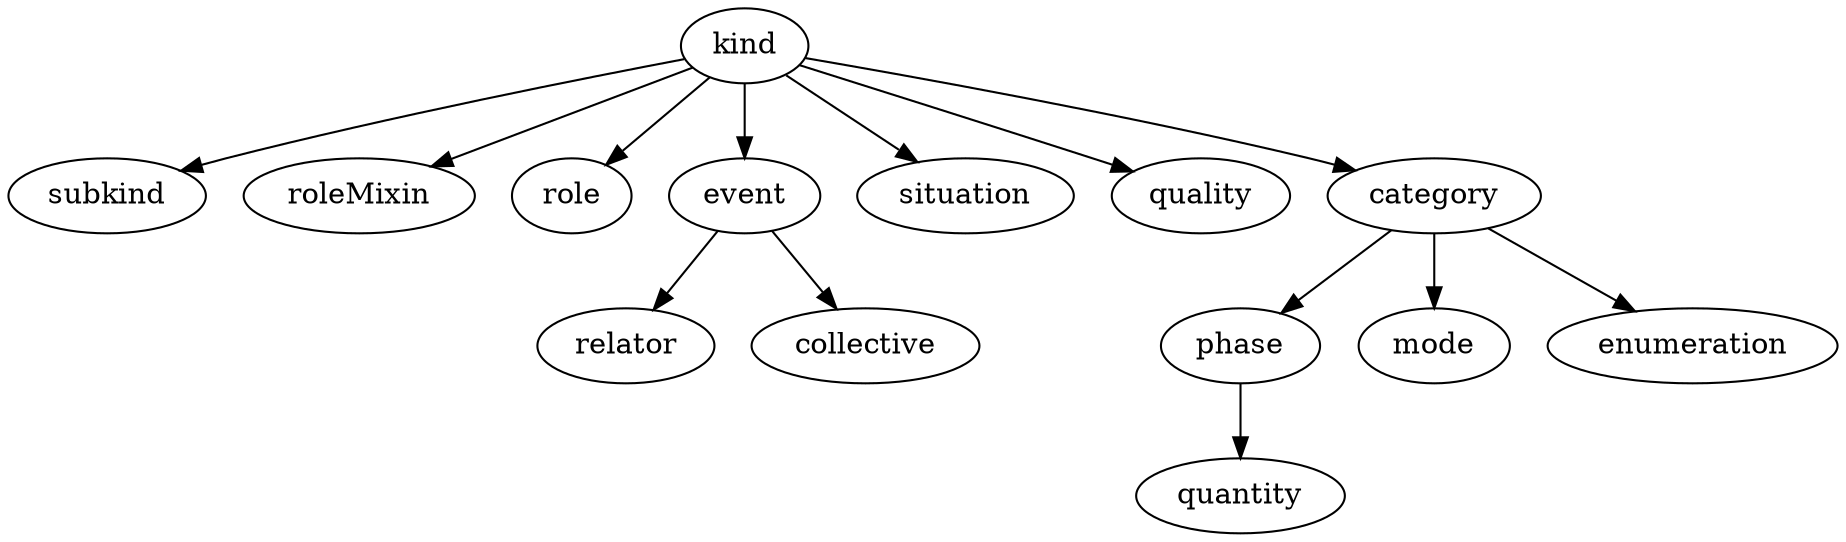 strict digraph  {
kind;
subkind;
roleMixin;
role;
event;
situation;
quality;
category;
phase;
mode;
enumeration;
quantity;
relator;
collective;
kind -> subkind;
kind -> roleMixin;
kind -> role;
kind -> event;
kind -> situation;
kind -> quality;
kind -> category;
event -> relator;
event -> collective;
category -> phase;
category -> mode;
category -> enumeration;
phase -> quantity;
}
